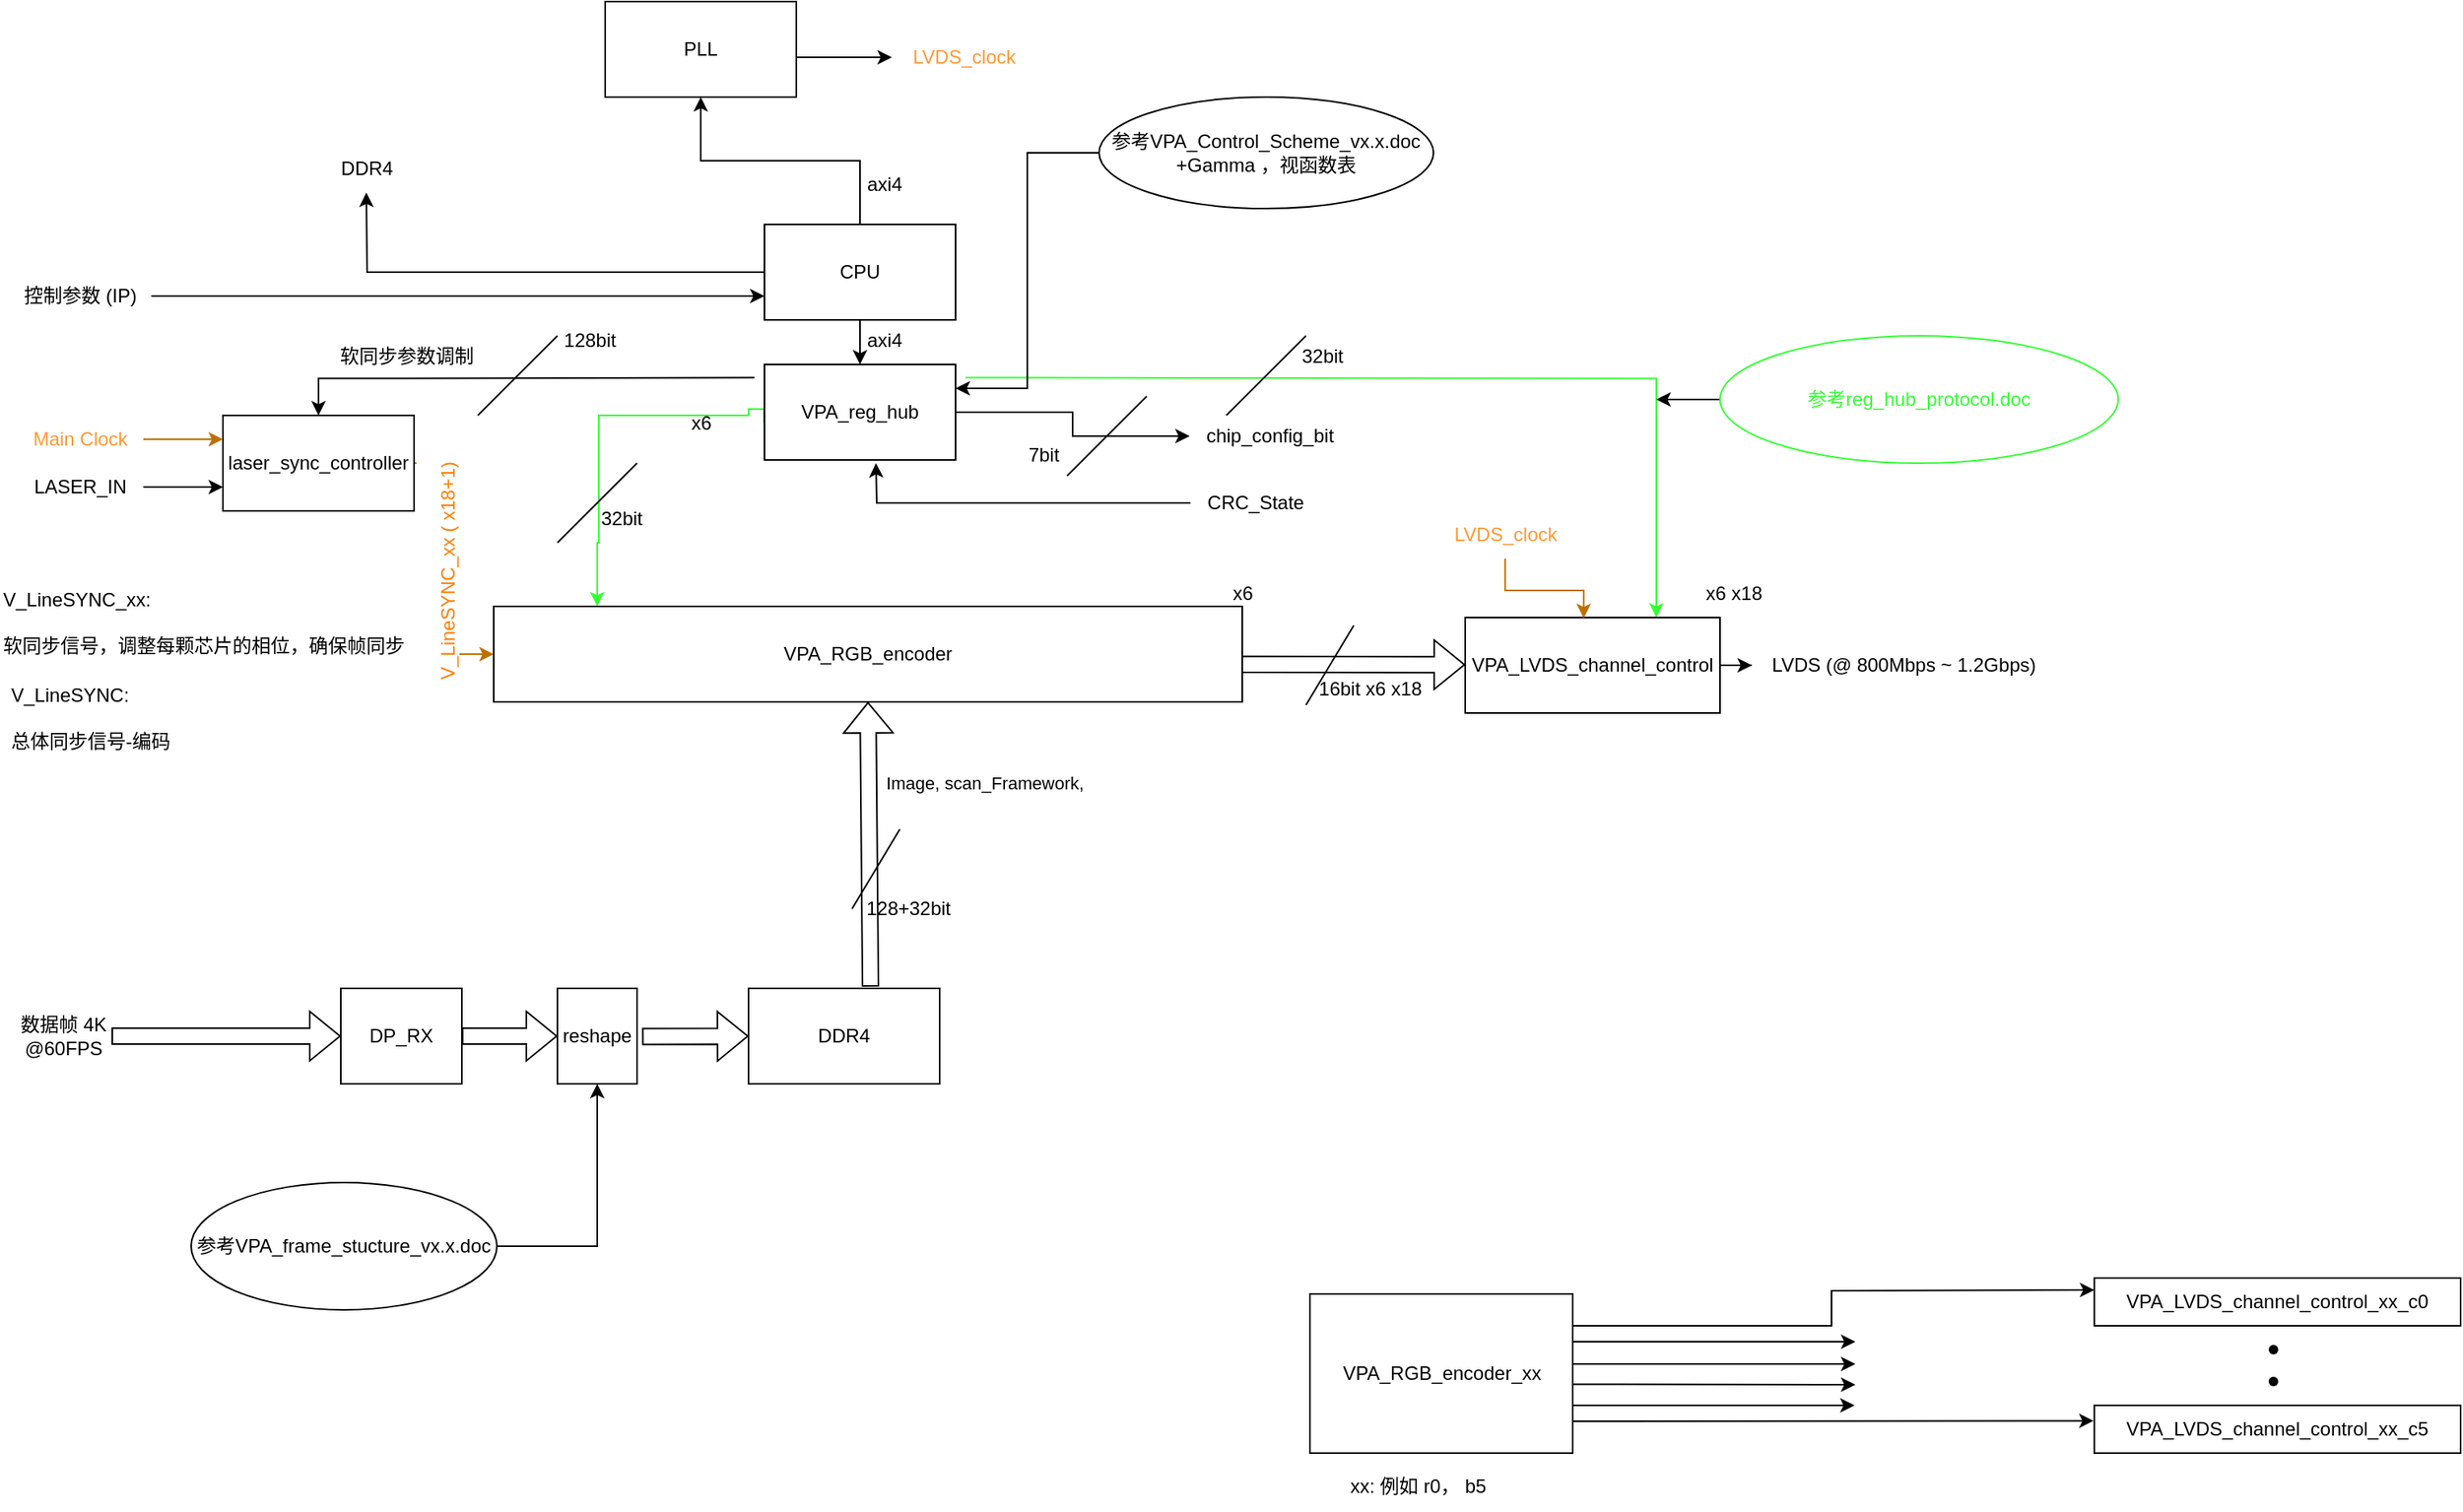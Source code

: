 <mxfile version="21.7.5" type="device">
  <diagram name="第 1 页" id="2vllRe85jsxUp-EH1yW8">
    <mxGraphModel dx="1418" dy="828" grid="1" gridSize="10" guides="1" tooltips="1" connect="1" arrows="1" fold="1" page="1" pageScale="1" pageWidth="1654" pageHeight="1169" background="#FFFFFF" math="0" shadow="0">
      <root>
        <mxCell id="0" />
        <mxCell id="1" parent="0" />
        <mxCell id="Cv3s-4cjq_gENUdlQ2e4-102" value="" style="endArrow=classic;html=1;rounded=0;exitX=1;exitY=0.5;exitDx=0;exitDy=0;entryX=0;entryY=0.5;entryDx=0;entryDy=0;fillColor=#f0a30a;strokeColor=#BD7000;" parent="1" source="Cv3s-4cjq_gENUdlQ2e4-69" edge="1">
          <mxGeometry relative="1" as="geometry">
            <mxPoint x="350" y="320" as="sourcePoint" />
            <mxPoint x="390" y="440" as="targetPoint" />
            <Array as="points">
              <mxPoint x="360" y="320" />
              <mxPoint x="360" y="440" />
            </Array>
          </mxGeometry>
        </mxCell>
        <mxCell id="Cv3s-4cjq_gENUdlQ2e4-103" value="&lt;br&gt;&lt;span style=&quot;font-family: Helvetica; font-size: 12px; font-style: normal; font-variant-ligatures: normal; font-variant-caps: normal; font-weight: 400; letter-spacing: normal; orphans: 2; text-align: center; text-indent: 0px; text-transform: none; widows: 2; word-spacing: 0px; -webkit-text-stroke-width: 0px; text-decoration-thickness: initial; text-decoration-style: initial; text-decoration-color: initial; float: none; display: inline !important;&quot;&gt;&lt;font style=&quot;&quot; color=&quot;#ff8000&quot;&gt;V_LineSYNC_xx ( x18+1)&lt;/font&gt;&lt;/span&gt;" style="edgeLabel;resizable=0;html=1;align=center;verticalAlign=middle;horizontal=0;" parent="Cv3s-4cjq_gENUdlQ2e4-102" connectable="0" vertex="1">
          <mxGeometry relative="1" as="geometry">
            <mxPoint x="-6" y="3" as="offset" />
          </mxGeometry>
        </mxCell>
        <mxCell id="Cv3s-4cjq_gENUdlQ2e4-57" style="edgeStyle=orthogonalEdgeStyle;rounded=0;orthogonalLoop=1;jettySize=auto;html=1;entryX=0.5;entryY=0;entryDx=0;entryDy=0;strokeColor=#000000;" parent="1" source="Cv3s-4cjq_gENUdlQ2e4-9" target="cc2ClCeBWrsVSec2qAMk-4" edge="1">
          <mxGeometry relative="1" as="geometry">
            <mxPoint x="619.995" y="249.375" as="targetPoint" />
          </mxGeometry>
        </mxCell>
        <mxCell id="cc2ClCeBWrsVSec2qAMk-5" style="edgeStyle=orthogonalEdgeStyle;rounded=0;orthogonalLoop=1;jettySize=auto;html=1;" parent="1" source="Cv3s-4cjq_gENUdlQ2e4-9" edge="1">
          <mxGeometry relative="1" as="geometry">
            <mxPoint x="310" y="150" as="targetPoint" />
          </mxGeometry>
        </mxCell>
        <mxCell id="cc2ClCeBWrsVSec2qAMk-29" style="edgeStyle=orthogonalEdgeStyle;rounded=0;orthogonalLoop=1;jettySize=auto;html=1;entryX=0.5;entryY=1;entryDx=0;entryDy=0;" parent="1" source="Cv3s-4cjq_gENUdlQ2e4-9" target="cc2ClCeBWrsVSec2qAMk-25" edge="1">
          <mxGeometry relative="1" as="geometry" />
        </mxCell>
        <mxCell id="Cv3s-4cjq_gENUdlQ2e4-9" value="CPU" style="rounded=0;whiteSpace=wrap;html=1;" parent="1" vertex="1">
          <mxGeometry x="560" y="170" width="120" height="60" as="geometry" />
        </mxCell>
        <mxCell id="Cv3s-4cjq_gENUdlQ2e4-10" value="DDR4" style="rounded=0;whiteSpace=wrap;html=1;" parent="1" vertex="1">
          <mxGeometry x="550" y="650" width="120" height="60" as="geometry" />
        </mxCell>
        <mxCell id="Cv3s-4cjq_gENUdlQ2e4-11" value="DP_RX" style="rounded=0;whiteSpace=wrap;html=1;" parent="1" vertex="1">
          <mxGeometry x="294" y="650" width="76" height="60" as="geometry" />
        </mxCell>
        <mxCell id="Cv3s-4cjq_gENUdlQ2e4-13" value="数据帧 4K @60FPS" style="text;html=1;strokeColor=none;fillColor=none;align=center;verticalAlign=middle;whiteSpace=wrap;rounded=0;" parent="1" vertex="1">
          <mxGeometry x="90" y="665" width="60" height="30" as="geometry" />
        </mxCell>
        <mxCell id="Cv3s-4cjq_gENUdlQ2e4-58" style="edgeStyle=orthogonalEdgeStyle;rounded=0;orthogonalLoop=1;jettySize=auto;html=1;entryX=0.5;entryY=0;entryDx=0;entryDy=0;exitX=-0.002;exitY=0.608;exitDx=0;exitDy=0;exitPerimeter=0;strokeColor=#33FF33;" parent="1" source="cc2ClCeBWrsVSec2qAMk-4" edge="1">
          <mxGeometry relative="1" as="geometry">
            <mxPoint x="455" y="410" as="targetPoint" />
            <mxPoint x="550" y="280" as="sourcePoint" />
            <Array as="points">
              <mxPoint x="550" y="286" />
              <mxPoint x="550" y="290" />
              <mxPoint x="456" y="290" />
              <mxPoint x="456" y="370" />
              <mxPoint x="455" y="370" />
            </Array>
          </mxGeometry>
        </mxCell>
        <mxCell id="Cv3s-4cjq_gENUdlQ2e4-71" style="edgeStyle=orthogonalEdgeStyle;rounded=0;orthogonalLoop=1;jettySize=auto;html=1;entryX=0.5;entryY=0;entryDx=0;entryDy=0;" parent="1" target="Cv3s-4cjq_gENUdlQ2e4-69" edge="1">
          <mxGeometry relative="1" as="geometry">
            <mxPoint x="553.745" y="266.257" as="sourcePoint" />
          </mxGeometry>
        </mxCell>
        <mxCell id="Cv3s-4cjq_gENUdlQ2e4-81" style="edgeStyle=orthogonalEdgeStyle;rounded=0;orthogonalLoop=1;jettySize=auto;html=1;entryX=0.75;entryY=0;entryDx=0;entryDy=0;strokeColor=#33FF33;" parent="1" target="Cv3s-4cjq_gENUdlQ2e4-60" edge="1">
          <mxGeometry relative="1" as="geometry">
            <mxPoint x="686.245" y="266.255" as="sourcePoint" />
          </mxGeometry>
        </mxCell>
        <mxCell id="Cv3s-4cjq_gENUdlQ2e4-96" style="edgeStyle=orthogonalEdgeStyle;rounded=0;orthogonalLoop=1;jettySize=auto;html=1;" parent="1" source="Cv3s-4cjq_gENUdlQ2e4-60" target="Cv3s-4cjq_gENUdlQ2e4-97" edge="1">
          <mxGeometry relative="1" as="geometry">
            <mxPoint x="1210" y="447.0" as="targetPoint" />
          </mxGeometry>
        </mxCell>
        <mxCell id="Cv3s-4cjq_gENUdlQ2e4-60" value="VPA_LVDS_channel_control" style="rounded=0;html=1;whiteSpace=wrap;" parent="1" vertex="1">
          <mxGeometry x="1000" y="417" width="160" height="60" as="geometry" />
        </mxCell>
        <mxCell id="Cv3s-4cjq_gENUdlQ2e4-66" value="" style="shape=flexArrow;endArrow=classic;html=1;rounded=0;exitX=0.995;exitY=0.607;exitDx=0;exitDy=0;exitPerimeter=0;entryX=0;entryY=0.5;entryDx=0;entryDy=0;entryPerimeter=0;" parent="1" edge="1">
          <mxGeometry width="50" height="50" relative="1" as="geometry">
            <mxPoint x="859.35" y="446.42" as="sourcePoint" />
            <mxPoint x="1000" y="446.66" as="targetPoint" />
          </mxGeometry>
        </mxCell>
        <mxCell id="Cv3s-4cjq_gENUdlQ2e4-67" value="" style="endArrow=none;html=1;rounded=0;" parent="1" edge="1">
          <mxGeometry width="50" height="50" relative="1" as="geometry">
            <mxPoint x="900" y="472" as="sourcePoint" />
            <mxPoint x="930" y="422" as="targetPoint" />
          </mxGeometry>
        </mxCell>
        <mxCell id="Cv3s-4cjq_gENUdlQ2e4-68" value="16bit x6 x18" style="text;html=1;align=center;verticalAlign=middle;resizable=0;points=[];autosize=1;strokeColor=none;fillColor=none;" parent="1" vertex="1">
          <mxGeometry x="895" y="447" width="90" height="30" as="geometry" />
        </mxCell>
        <mxCell id="Cv3s-4cjq_gENUdlQ2e4-69" value="laser_sync_controller" style="rounded=0;whiteSpace=wrap;html=1;" parent="1" vertex="1">
          <mxGeometry x="220" y="290" width="120" height="60" as="geometry" />
        </mxCell>
        <mxCell id="Cv3s-4cjq_gENUdlQ2e4-76" style="edgeStyle=orthogonalEdgeStyle;rounded=0;orthogonalLoop=1;jettySize=auto;html=1;entryX=0;entryY=0.25;entryDx=0;entryDy=0;fillColor=#f0a30a;strokeColor=#BD7000;" parent="1" source="Cv3s-4cjq_gENUdlQ2e4-75" target="Cv3s-4cjq_gENUdlQ2e4-69" edge="1">
          <mxGeometry relative="1" as="geometry" />
        </mxCell>
        <mxCell id="Cv3s-4cjq_gENUdlQ2e4-75" value="&lt;font color=&quot;#ff9933&quot;&gt;Main Clock&lt;/font&gt;" style="text;html=1;align=center;verticalAlign=middle;resizable=0;points=[];autosize=1;strokeColor=none;fillColor=none;" parent="1" vertex="1">
          <mxGeometry x="90" y="290" width="80" height="30" as="geometry" />
        </mxCell>
        <mxCell id="cc2ClCeBWrsVSec2qAMk-34" style="edgeStyle=orthogonalEdgeStyle;rounded=0;orthogonalLoop=1;jettySize=auto;html=1;entryX=1;entryY=0.25;entryDx=0;entryDy=0;" parent="1" source="Cv3s-4cjq_gENUdlQ2e4-84" target="cc2ClCeBWrsVSec2qAMk-4" edge="1">
          <mxGeometry relative="1" as="geometry" />
        </mxCell>
        <mxCell id="Cv3s-4cjq_gENUdlQ2e4-84" value="参考VPA_Control_Scheme_vx.x.doc&lt;br&gt;+Gamma ，视函数表" style="ellipse;whiteSpace=wrap;html=1;" parent="1" vertex="1">
          <mxGeometry x="770.09" y="90" width="210" height="70" as="geometry" />
        </mxCell>
        <mxCell id="Cv3s-4cjq_gENUdlQ2e4-87" style="edgeStyle=orthogonalEdgeStyle;rounded=0;orthogonalLoop=1;jettySize=auto;html=1;entryX=0;entryY=0.75;entryDx=0;entryDy=0;" parent="1" source="Cv3s-4cjq_gENUdlQ2e4-86" target="Cv3s-4cjq_gENUdlQ2e4-69" edge="1">
          <mxGeometry relative="1" as="geometry" />
        </mxCell>
        <mxCell id="Cv3s-4cjq_gENUdlQ2e4-86" value="LASER_IN" style="text;html=1;align=center;verticalAlign=middle;resizable=0;points=[];autosize=1;strokeColor=none;fillColor=none;" parent="1" vertex="1">
          <mxGeometry x="90" y="320" width="80" height="30" as="geometry" />
        </mxCell>
        <mxCell id="cc2ClCeBWrsVSec2qAMk-31" style="edgeStyle=orthogonalEdgeStyle;rounded=0;orthogonalLoop=1;jettySize=auto;html=1;" parent="1" source="Cv3s-4cjq_gENUdlQ2e4-88" edge="1">
          <mxGeometry relative="1" as="geometry">
            <mxPoint x="630" y="320" as="targetPoint" />
          </mxGeometry>
        </mxCell>
        <mxCell id="Cv3s-4cjq_gENUdlQ2e4-88" value="CRC_State" style="text;html=1;align=center;verticalAlign=middle;resizable=0;points=[];autosize=1;strokeColor=none;fillColor=none;" parent="1" vertex="1">
          <mxGeometry x="827.5" y="330" width="80" height="30" as="geometry" />
        </mxCell>
        <mxCell id="Cv3s-4cjq_gENUdlQ2e4-93" style="edgeStyle=orthogonalEdgeStyle;rounded=0;orthogonalLoop=1;jettySize=auto;html=1;entryX=0;entryY=0.75;entryDx=0;entryDy=0;" parent="1" source="Cv3s-4cjq_gENUdlQ2e4-92" target="Cv3s-4cjq_gENUdlQ2e4-9" edge="1">
          <mxGeometry relative="1" as="geometry" />
        </mxCell>
        <mxCell id="Cv3s-4cjq_gENUdlQ2e4-92" value="控制参数 (IP)" style="text;html=1;align=center;verticalAlign=middle;resizable=0;points=[];autosize=1;strokeColor=none;fillColor=none;" parent="1" vertex="1">
          <mxGeometry x="85" y="200" width="90" height="30" as="geometry" />
        </mxCell>
        <mxCell id="Cv3s-4cjq_gENUdlQ2e4-95" value="chip_config_bit" style="text;html=1;align=center;verticalAlign=middle;resizable=0;points=[];autosize=1;strokeColor=none;fillColor=none;" parent="1" vertex="1">
          <mxGeometry x="827" y="288" width="100" height="30" as="geometry" />
        </mxCell>
        <mxCell id="Cv3s-4cjq_gENUdlQ2e4-97" value="LVDS (@ 800Mbps ~ 1.2Gbps)" style="text;html=1;align=center;verticalAlign=middle;resizable=0;points=[];autosize=1;strokeColor=none;fillColor=none;" parent="1" vertex="1">
          <mxGeometry x="1180" y="432" width="190" height="30" as="geometry" />
        </mxCell>
        <mxCell id="Cv3s-4cjq_gENUdlQ2e4-104" value="x6 x18&amp;nbsp;" style="text;html=1;align=center;verticalAlign=middle;resizable=0;points=[];autosize=1;strokeColor=none;fillColor=none;" parent="1" vertex="1">
          <mxGeometry x="1140" y="387" width="60" height="30" as="geometry" />
        </mxCell>
        <mxCell id="DCbL9qVvu_0JC5URnuzC-5" value="" style="shape=flexArrow;endArrow=classic;html=1;rounded=0;exitX=1;exitY=0.5;exitDx=0;exitDy=0;entryX=0;entryY=0.5;entryDx=0;entryDy=0;" parent="1" source="Cv3s-4cjq_gENUdlQ2e4-13" target="Cv3s-4cjq_gENUdlQ2e4-11" edge="1">
          <mxGeometry width="50" height="50" relative="1" as="geometry">
            <mxPoint x="270" y="590" as="sourcePoint" />
            <mxPoint x="320" y="540" as="targetPoint" />
          </mxGeometry>
        </mxCell>
        <mxCell id="DCbL9qVvu_0JC5URnuzC-6" value="" style="shape=flexArrow;endArrow=classic;html=1;rounded=0;exitX=1;exitY=0.5;exitDx=0;exitDy=0;entryX=0;entryY=0.5;entryDx=0;entryDy=0;" parent="1" source="Cv3s-4cjq_gENUdlQ2e4-11" target="cc2ClCeBWrsVSec2qAMk-3" edge="1">
          <mxGeometry width="50" height="50" relative="1" as="geometry">
            <mxPoint x="416" y="740" as="sourcePoint" />
            <mxPoint x="560" y="740" as="targetPoint" />
          </mxGeometry>
        </mxCell>
        <mxCell id="qMhQtFblYkZJEhQY-s5s-1" value="VPA_RGB_encoder" style="rounded=0;whiteSpace=wrap;html=1;" parent="1" vertex="1">
          <mxGeometry x="390" y="410" width="470" height="60" as="geometry" />
        </mxCell>
        <mxCell id="qMhQtFblYkZJEhQY-s5s-3" value="" style="shape=flexArrow;endArrow=classic;html=1;rounded=0;exitX=0.638;exitY=-0.017;exitDx=0;exitDy=0;exitPerimeter=0;entryX=0.5;entryY=1;entryDx=0;entryDy=0;" parent="1" source="Cv3s-4cjq_gENUdlQ2e4-10" target="qMhQtFblYkZJEhQY-s5s-1" edge="1">
          <mxGeometry width="50" height="50" relative="1" as="geometry">
            <mxPoint x="620" y="570" as="sourcePoint" />
            <mxPoint x="670" y="520" as="targetPoint" />
          </mxGeometry>
        </mxCell>
        <mxCell id="qMhQtFblYkZJEhQY-s5s-4" value="Image,&amp;nbsp;scan_Framework, &lt;br&gt;" style="edgeLabel;resizable=0;html=1;align=center;verticalAlign=middle;" parent="1" connectable="0" vertex="1">
          <mxGeometry x="690.004" y="520" as="geometry">
            <mxPoint x="8" y="1" as="offset" />
          </mxGeometry>
        </mxCell>
        <mxCell id="qMhQtFblYkZJEhQY-s5s-5" value="x6" style="text;html=1;align=center;verticalAlign=middle;resizable=0;points=[];autosize=1;strokeColor=none;fillColor=none;" parent="1" vertex="1">
          <mxGeometry x="840" y="387" width="40" height="30" as="geometry" />
        </mxCell>
        <mxCell id="qMhQtFblYkZJEhQY-s5s-6" value="" style="endArrow=none;html=1;rounded=0;" parent="1" edge="1">
          <mxGeometry width="50" height="50" relative="1" as="geometry">
            <mxPoint x="615" y="600" as="sourcePoint" />
            <mxPoint x="645" y="550" as="targetPoint" />
          </mxGeometry>
        </mxCell>
        <mxCell id="qMhQtFblYkZJEhQY-s5s-7" value="128+32bit" style="text;html=1;align=center;verticalAlign=middle;resizable=0;points=[];autosize=1;strokeColor=none;fillColor=none;" parent="1" vertex="1">
          <mxGeometry x="610" y="585" width="80" height="30" as="geometry" />
        </mxCell>
        <mxCell id="qMhQtFblYkZJEhQY-s5s-8" value="&lt;font color=&quot;#ff9933&quot;&gt;LVDS_clock&lt;/font&gt;" style="text;html=1;align=center;verticalAlign=middle;resizable=0;points=[];autosize=1;strokeColor=none;fillColor=none;" parent="1" vertex="1">
          <mxGeometry x="980.09" y="350" width="90" height="30" as="geometry" />
        </mxCell>
        <mxCell id="qMhQtFblYkZJEhQY-s5s-9" style="edgeStyle=orthogonalEdgeStyle;rounded=0;orthogonalLoop=1;jettySize=auto;html=1;entryX=0.465;entryY=0.006;entryDx=0;entryDy=0;fillColor=#f0a30a;strokeColor=#BD7000;entryPerimeter=0;" parent="1" source="qMhQtFblYkZJEhQY-s5s-8" target="Cv3s-4cjq_gENUdlQ2e4-60" edge="1">
          <mxGeometry relative="1" as="geometry">
            <mxPoint x="1030" y="380" as="sourcePoint" />
            <mxPoint x="1080" y="380" as="targetPoint" />
          </mxGeometry>
        </mxCell>
        <mxCell id="qMhQtFblYkZJEhQY-s5s-10" value="VPA_RGB_encoder_xx" style="rounded=0;whiteSpace=wrap;html=1;" parent="1" vertex="1">
          <mxGeometry x="902.5" y="842" width="165" height="100" as="geometry" />
        </mxCell>
        <mxCell id="qMhQtFblYkZJEhQY-s5s-23" value="" style="endArrow=classic;html=1;rounded=0;exitX=1;exitY=0.25;exitDx=0;exitDy=0;" parent="1" edge="1">
          <mxGeometry width="50" height="50" relative="1" as="geometry">
            <mxPoint x="1067.5" y="872" as="sourcePoint" />
            <mxPoint x="1245" y="872" as="targetPoint" />
          </mxGeometry>
        </mxCell>
        <mxCell id="qMhQtFblYkZJEhQY-s5s-24" value="" style="endArrow=classic;html=1;rounded=0;exitX=1;exitY=0.25;exitDx=0;exitDy=0;" parent="1" edge="1">
          <mxGeometry width="50" height="50" relative="1" as="geometry">
            <mxPoint x="1067.5" y="912" as="sourcePoint" />
            <mxPoint x="1244.5" y="912" as="targetPoint" />
          </mxGeometry>
        </mxCell>
        <mxCell id="qMhQtFblYkZJEhQY-s5s-25" value="" style="endArrow=classic;html=1;rounded=0;exitX=1.001;exitY=0.44;exitDx=0;exitDy=0;exitPerimeter=0;" parent="1" source="qMhQtFblYkZJEhQY-s5s-10" edge="1">
          <mxGeometry width="50" height="50" relative="1" as="geometry">
            <mxPoint x="1067.5" y="891.67" as="sourcePoint" />
            <mxPoint x="1245" y="886" as="targetPoint" />
          </mxGeometry>
        </mxCell>
        <mxCell id="qMhQtFblYkZJEhQY-s5s-26" value="" style="endArrow=classic;html=1;rounded=0;exitX=1.003;exitY=0.567;exitDx=0;exitDy=0;exitPerimeter=0;" parent="1" source="qMhQtFblYkZJEhQY-s5s-10" edge="1">
          <mxGeometry width="50" height="50" relative="1" as="geometry">
            <mxPoint x="1067.5" y="902" as="sourcePoint" />
            <mxPoint x="1245" y="899" as="targetPoint" />
          </mxGeometry>
        </mxCell>
        <mxCell id="qMhQtFblYkZJEhQY-s5s-27" value="" style="endArrow=classic;html=1;rounded=0;exitX=1;exitY=0.25;exitDx=0;exitDy=0;entryX=0;entryY=0.25;entryDx=0;entryDy=0;" parent="1" target="qMhQtFblYkZJEhQY-s5s-33" edge="1">
          <mxGeometry width="50" height="50" relative="1" as="geometry">
            <mxPoint x="1067.5" y="862" as="sourcePoint" />
            <mxPoint x="1325" y="862" as="targetPoint" />
            <Array as="points">
              <mxPoint x="1230" y="862" />
              <mxPoint x="1230" y="840" />
            </Array>
          </mxGeometry>
        </mxCell>
        <mxCell id="qMhQtFblYkZJEhQY-s5s-28" value="" style="endArrow=classic;html=1;rounded=0;exitX=1;exitY=0.25;exitDx=0;exitDy=0;entryX=-0.002;entryY=0.324;entryDx=0;entryDy=0;entryPerimeter=0;" parent="1" target="qMhQtFblYkZJEhQY-s5s-34" edge="1">
          <mxGeometry width="50" height="50" relative="1" as="geometry">
            <mxPoint x="1067.5" y="922" as="sourcePoint" />
            <mxPoint x="1244.5" y="922" as="targetPoint" />
          </mxGeometry>
        </mxCell>
        <mxCell id="qMhQtFblYkZJEhQY-s5s-33" value="VPA_LVDS_channel_control_xx_c0" style="rounded=0;whiteSpace=wrap;html=1;" parent="1" vertex="1">
          <mxGeometry x="1395" y="832" width="230" height="30" as="geometry" />
        </mxCell>
        <mxCell id="qMhQtFblYkZJEhQY-s5s-34" value="VPA_LVDS_channel_control_xx_c5" style="rounded=0;whiteSpace=wrap;html=1;" parent="1" vertex="1">
          <mxGeometry x="1395" y="912" width="230" height="30" as="geometry" />
        </mxCell>
        <mxCell id="qMhQtFblYkZJEhQY-s5s-46" value="" style="shape=waypoint;sketch=0;size=6;pointerEvents=1;points=[];fillColor=none;resizable=0;rotatable=0;perimeter=centerPerimeter;snapToPoint=1;" parent="1" vertex="1">
          <mxGeometry x="1497.49" y="867" width="20" height="20" as="geometry" />
        </mxCell>
        <mxCell id="qMhQtFblYkZJEhQY-s5s-47" value="" style="shape=waypoint;sketch=0;size=6;pointerEvents=1;points=[];fillColor=none;resizable=0;rotatable=0;perimeter=centerPerimeter;snapToPoint=1;" parent="1" vertex="1">
          <mxGeometry x="1497.49" y="887" width="20" height="20" as="geometry" />
        </mxCell>
        <mxCell id="cc2ClCeBWrsVSec2qAMk-1" value="" style="endArrow=none;html=1;rounded=0;" parent="1" edge="1">
          <mxGeometry width="50" height="50" relative="1" as="geometry">
            <mxPoint x="750" y="328" as="sourcePoint" />
            <mxPoint x="800" y="278" as="targetPoint" />
          </mxGeometry>
        </mxCell>
        <mxCell id="cc2ClCeBWrsVSec2qAMk-2" value="7bit" style="text;html=1;align=center;verticalAlign=middle;resizable=0;points=[];autosize=1;strokeColor=none;fillColor=none;" parent="1" vertex="1">
          <mxGeometry x="715" y="300" width="40" height="30" as="geometry" />
        </mxCell>
        <mxCell id="cc2ClCeBWrsVSec2qAMk-3" value="reshape" style="rounded=0;whiteSpace=wrap;html=1;" parent="1" vertex="1">
          <mxGeometry x="430" y="650" width="50" height="60" as="geometry" />
        </mxCell>
        <mxCell id="cc2ClCeBWrsVSec2qAMk-30" style="edgeStyle=orthogonalEdgeStyle;rounded=0;orthogonalLoop=1;jettySize=auto;html=1;" parent="1" source="cc2ClCeBWrsVSec2qAMk-4" target="Cv3s-4cjq_gENUdlQ2e4-95" edge="1">
          <mxGeometry relative="1" as="geometry" />
        </mxCell>
        <mxCell id="cc2ClCeBWrsVSec2qAMk-4" value="VPA_reg_hub" style="rounded=0;whiteSpace=wrap;html=1;" parent="1" vertex="1">
          <mxGeometry x="560" y="258" width="120" height="60" as="geometry" />
        </mxCell>
        <mxCell id="cc2ClCeBWrsVSec2qAMk-6" value="DDR4" style="text;html=1;align=center;verticalAlign=middle;resizable=0;points=[];autosize=1;strokeColor=none;fillColor=none;" parent="1" vertex="1">
          <mxGeometry x="280" y="120" width="60" height="30" as="geometry" />
        </mxCell>
        <mxCell id="cc2ClCeBWrsVSec2qAMk-9" value="x6" style="text;html=1;align=center;verticalAlign=middle;resizable=0;points=[];autosize=1;strokeColor=none;fillColor=none;" parent="1" vertex="1">
          <mxGeometry x="500" y="280" width="40" height="30" as="geometry" />
        </mxCell>
        <mxCell id="cc2ClCeBWrsVSec2qAMk-14" style="edgeStyle=orthogonalEdgeStyle;rounded=0;orthogonalLoop=1;jettySize=auto;html=1;" parent="1" source="cc2ClCeBWrsVSec2qAMk-13" edge="1">
          <mxGeometry relative="1" as="geometry">
            <mxPoint x="1120" y="280" as="targetPoint" />
          </mxGeometry>
        </mxCell>
        <mxCell id="cc2ClCeBWrsVSec2qAMk-13" value="&lt;font color=&quot;#33ff33&quot;&gt;参考reg_hub_protocol.doc&lt;/font&gt;" style="ellipse;whiteSpace=wrap;html=1;strokeColor=#33FF33;" parent="1" vertex="1">
          <mxGeometry x="1160" y="240" width="250" height="80" as="geometry" />
        </mxCell>
        <mxCell id="cc2ClCeBWrsVSec2qAMk-15" value="" style="endArrow=none;html=1;rounded=0;" parent="1" edge="1">
          <mxGeometry width="50" height="50" relative="1" as="geometry">
            <mxPoint x="850" y="290" as="sourcePoint" />
            <mxPoint x="900" y="240" as="targetPoint" />
          </mxGeometry>
        </mxCell>
        <mxCell id="cc2ClCeBWrsVSec2qAMk-16" value="32bit" style="text;html=1;align=center;verticalAlign=middle;resizable=0;points=[];autosize=1;strokeColor=none;fillColor=none;" parent="1" vertex="1">
          <mxGeometry x="885" y="238" width="50" height="30" as="geometry" />
        </mxCell>
        <mxCell id="cc2ClCeBWrsVSec2qAMk-17" value="" style="endArrow=none;html=1;rounded=0;" parent="1" edge="1">
          <mxGeometry width="50" height="50" relative="1" as="geometry">
            <mxPoint x="430" y="370" as="sourcePoint" />
            <mxPoint x="480" y="320" as="targetPoint" />
          </mxGeometry>
        </mxCell>
        <mxCell id="cc2ClCeBWrsVSec2qAMk-18" value="32bit" style="text;html=1;align=center;verticalAlign=middle;resizable=0;points=[];autosize=1;strokeColor=none;fillColor=none;" parent="1" vertex="1">
          <mxGeometry x="445" y="340" width="50" height="30" as="geometry" />
        </mxCell>
        <mxCell id="cc2ClCeBWrsVSec2qAMk-23" value="" style="endArrow=none;html=1;rounded=0;" parent="1" edge="1">
          <mxGeometry width="50" height="50" relative="1" as="geometry">
            <mxPoint x="380" y="290" as="sourcePoint" />
            <mxPoint x="430" y="240" as="targetPoint" />
          </mxGeometry>
        </mxCell>
        <mxCell id="cc2ClCeBWrsVSec2qAMk-24" value="128bit" style="text;html=1;align=center;verticalAlign=middle;resizable=0;points=[];autosize=1;strokeColor=none;fillColor=none;" parent="1" vertex="1">
          <mxGeometry x="420" y="228" width="60" height="30" as="geometry" />
        </mxCell>
        <mxCell id="cc2ClCeBWrsVSec2qAMk-25" value="PLL" style="rounded=0;whiteSpace=wrap;html=1;" parent="1" vertex="1">
          <mxGeometry x="460" y="30" width="120" height="60" as="geometry" />
        </mxCell>
        <mxCell id="cc2ClCeBWrsVSec2qAMk-26" value="" style="endArrow=classic;html=1;rounded=0;" parent="1" edge="1">
          <mxGeometry width="50" height="50" relative="1" as="geometry">
            <mxPoint x="580" y="65" as="sourcePoint" />
            <mxPoint x="640" y="65" as="targetPoint" />
          </mxGeometry>
        </mxCell>
        <mxCell id="cc2ClCeBWrsVSec2qAMk-28" value="&lt;font color=&quot;#ff9933&quot;&gt;LVDS_clock&lt;/font&gt;" style="text;html=1;align=center;verticalAlign=middle;resizable=0;points=[];autosize=1;strokeColor=none;fillColor=none;" parent="1" vertex="1">
          <mxGeometry x="640" y="50" width="90" height="30" as="geometry" />
        </mxCell>
        <mxCell id="cc2ClCeBWrsVSec2qAMk-35" value="axi4" style="text;html=1;align=center;verticalAlign=middle;resizable=0;points=[];autosize=1;strokeColor=none;fillColor=none;" parent="1" vertex="1">
          <mxGeometry x="610" y="228" width="50" height="30" as="geometry" />
        </mxCell>
        <mxCell id="cc2ClCeBWrsVSec2qAMk-36" value="axi4" style="text;html=1;align=center;verticalAlign=middle;resizable=0;points=[];autosize=1;strokeColor=none;fillColor=none;" parent="1" vertex="1">
          <mxGeometry x="610" y="130" width="50" height="30" as="geometry" />
        </mxCell>
        <mxCell id="cc2ClCeBWrsVSec2qAMk-37" value="" style="shape=flexArrow;endArrow=classic;html=1;rounded=0;entryX=0;entryY=0.5;entryDx=0;entryDy=0;exitX=1.063;exitY=0.505;exitDx=0;exitDy=0;exitPerimeter=0;" parent="1" source="cc2ClCeBWrsVSec2qAMk-3" target="Cv3s-4cjq_gENUdlQ2e4-10" edge="1">
          <mxGeometry width="50" height="50" relative="1" as="geometry">
            <mxPoint x="500" y="680" as="sourcePoint" />
            <mxPoint x="550" y="630" as="targetPoint" />
          </mxGeometry>
        </mxCell>
        <mxCell id="cc2ClCeBWrsVSec2qAMk-39" style="edgeStyle=orthogonalEdgeStyle;rounded=0;orthogonalLoop=1;jettySize=auto;html=1;entryX=0.5;entryY=1;entryDx=0;entryDy=0;" parent="1" source="cc2ClCeBWrsVSec2qAMk-38" target="cc2ClCeBWrsVSec2qAMk-3" edge="1">
          <mxGeometry relative="1" as="geometry" />
        </mxCell>
        <mxCell id="cc2ClCeBWrsVSec2qAMk-38" value="参考VPA_frame_stucture_vx.x.doc" style="ellipse;whiteSpace=wrap;html=1;" parent="1" vertex="1">
          <mxGeometry x="200" y="772" width="192" height="80" as="geometry" />
        </mxCell>
        <mxCell id="pzhh4htssxKModr8MWv4-1" value="xx: 例如 r0， b5" style="text;html=1;align=center;verticalAlign=middle;resizable=0;points=[];autosize=1;strokeColor=none;fillColor=none;" parent="1" vertex="1">
          <mxGeometry x="915" y="948" width="110" height="30" as="geometry" />
        </mxCell>
        <mxCell id="00xil3Elnf28Sll-ROiN-1" value="软同步参数调制" style="text;html=1;align=center;verticalAlign=middle;resizable=0;points=[];autosize=1;strokeColor=none;fillColor=none;" parent="1" vertex="1">
          <mxGeometry x="280" y="238" width="110" height="30" as="geometry" />
        </mxCell>
        <mxCell id="00xil3Elnf28Sll-ROiN-2" value="V_LineSYNC_xx:&lt;br&gt;&lt;br&gt;软同步信号，调整每颗芯片的相位，确保帧同步" style="text;html=1;align=left;verticalAlign=middle;resizable=0;points=[];autosize=1;strokeColor=none;fillColor=none;" parent="1" vertex="1">
          <mxGeometry x="80" y="390" width="280" height="60" as="geometry" />
        </mxCell>
        <mxCell id="Q-ixJyWogeXthEJVm1jE-1" value="V_LineSYNC:&lt;br&gt;&lt;br&gt;总体同步信号-编码" style="text;html=1;align=left;verticalAlign=middle;resizable=0;points=[];autosize=1;strokeColor=none;fillColor=none;" parent="1" vertex="1">
          <mxGeometry x="85" y="450" width="120" height="60" as="geometry" />
        </mxCell>
      </root>
    </mxGraphModel>
  </diagram>
</mxfile>
